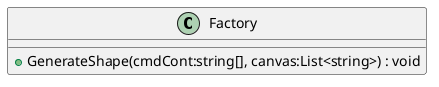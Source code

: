 @startuml
class Factory {
    + GenerateShape(cmdCont:string[], canvas:List<string>) : void
}
@enduml

